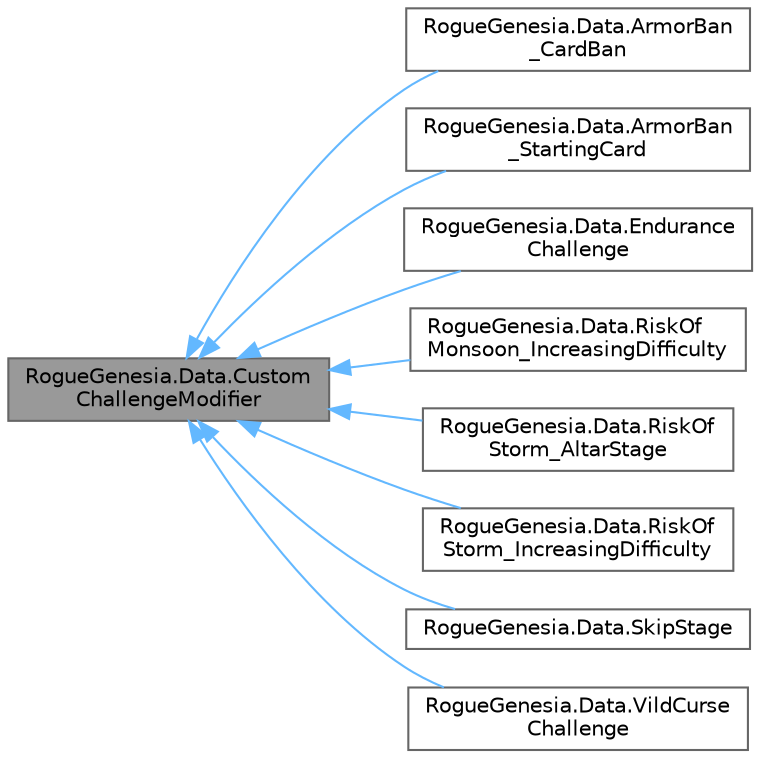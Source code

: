 digraph "RogueGenesia.Data.CustomChallengeModifier"
{
 // LATEX_PDF_SIZE
  bgcolor="transparent";
  edge [fontname=Helvetica,fontsize=10,labelfontname=Helvetica,labelfontsize=10];
  node [fontname=Helvetica,fontsize=10,shape=box,height=0.2,width=0.4];
  rankdir="LR";
  Node1 [label="RogueGenesia.Data.Custom\lChallengeModifier",height=0.2,width=0.4,color="gray40", fillcolor="grey60", style="filled", fontcolor="black",tooltip=" "];
  Node1 -> Node2 [dir="back",color="steelblue1",style="solid"];
  Node2 [label="RogueGenesia.Data.ArmorBan\l_CardBan",height=0.2,width=0.4,color="gray40", fillcolor="white", style="filled",URL="$class_rogue_genesia_1_1_data_1_1_armor_ban___card_ban.html",tooltip=" "];
  Node1 -> Node3 [dir="back",color="steelblue1",style="solid"];
  Node3 [label="RogueGenesia.Data.ArmorBan\l_StartingCard",height=0.2,width=0.4,color="gray40", fillcolor="white", style="filled",URL="$class_rogue_genesia_1_1_data_1_1_armor_ban___starting_card.html",tooltip=" "];
  Node1 -> Node4 [dir="back",color="steelblue1",style="solid"];
  Node4 [label="RogueGenesia.Data.Endurance\lChallenge",height=0.2,width=0.4,color="gray40", fillcolor="white", style="filled",URL="$class_rogue_genesia_1_1_data_1_1_endurance_challenge.html",tooltip=" "];
  Node1 -> Node5 [dir="back",color="steelblue1",style="solid"];
  Node5 [label="RogueGenesia.Data.RiskOf\lMonsoon_IncreasingDifficulty",height=0.2,width=0.4,color="gray40", fillcolor="white", style="filled",URL="$class_rogue_genesia_1_1_data_1_1_risk_of_monsoon___increasing_difficulty.html",tooltip=" "];
  Node1 -> Node6 [dir="back",color="steelblue1",style="solid"];
  Node6 [label="RogueGenesia.Data.RiskOf\lStorm_AltarStage",height=0.2,width=0.4,color="gray40", fillcolor="white", style="filled",URL="$class_rogue_genesia_1_1_data_1_1_risk_of_storm___altar_stage.html",tooltip=" "];
  Node1 -> Node7 [dir="back",color="steelblue1",style="solid"];
  Node7 [label="RogueGenesia.Data.RiskOf\lStorm_IncreasingDifficulty",height=0.2,width=0.4,color="gray40", fillcolor="white", style="filled",URL="$class_rogue_genesia_1_1_data_1_1_risk_of_storm___increasing_difficulty.html",tooltip=" "];
  Node1 -> Node8 [dir="back",color="steelblue1",style="solid"];
  Node8 [label="RogueGenesia.Data.SkipStage",height=0.2,width=0.4,color="gray40", fillcolor="white", style="filled",URL="$class_rogue_genesia_1_1_data_1_1_skip_stage.html",tooltip=" "];
  Node1 -> Node9 [dir="back",color="steelblue1",style="solid"];
  Node9 [label="RogueGenesia.Data.VildCurse\lChallenge",height=0.2,width=0.4,color="gray40", fillcolor="white", style="filled",URL="$class_rogue_genesia_1_1_data_1_1_vild_curse_challenge.html",tooltip=" "];
}

